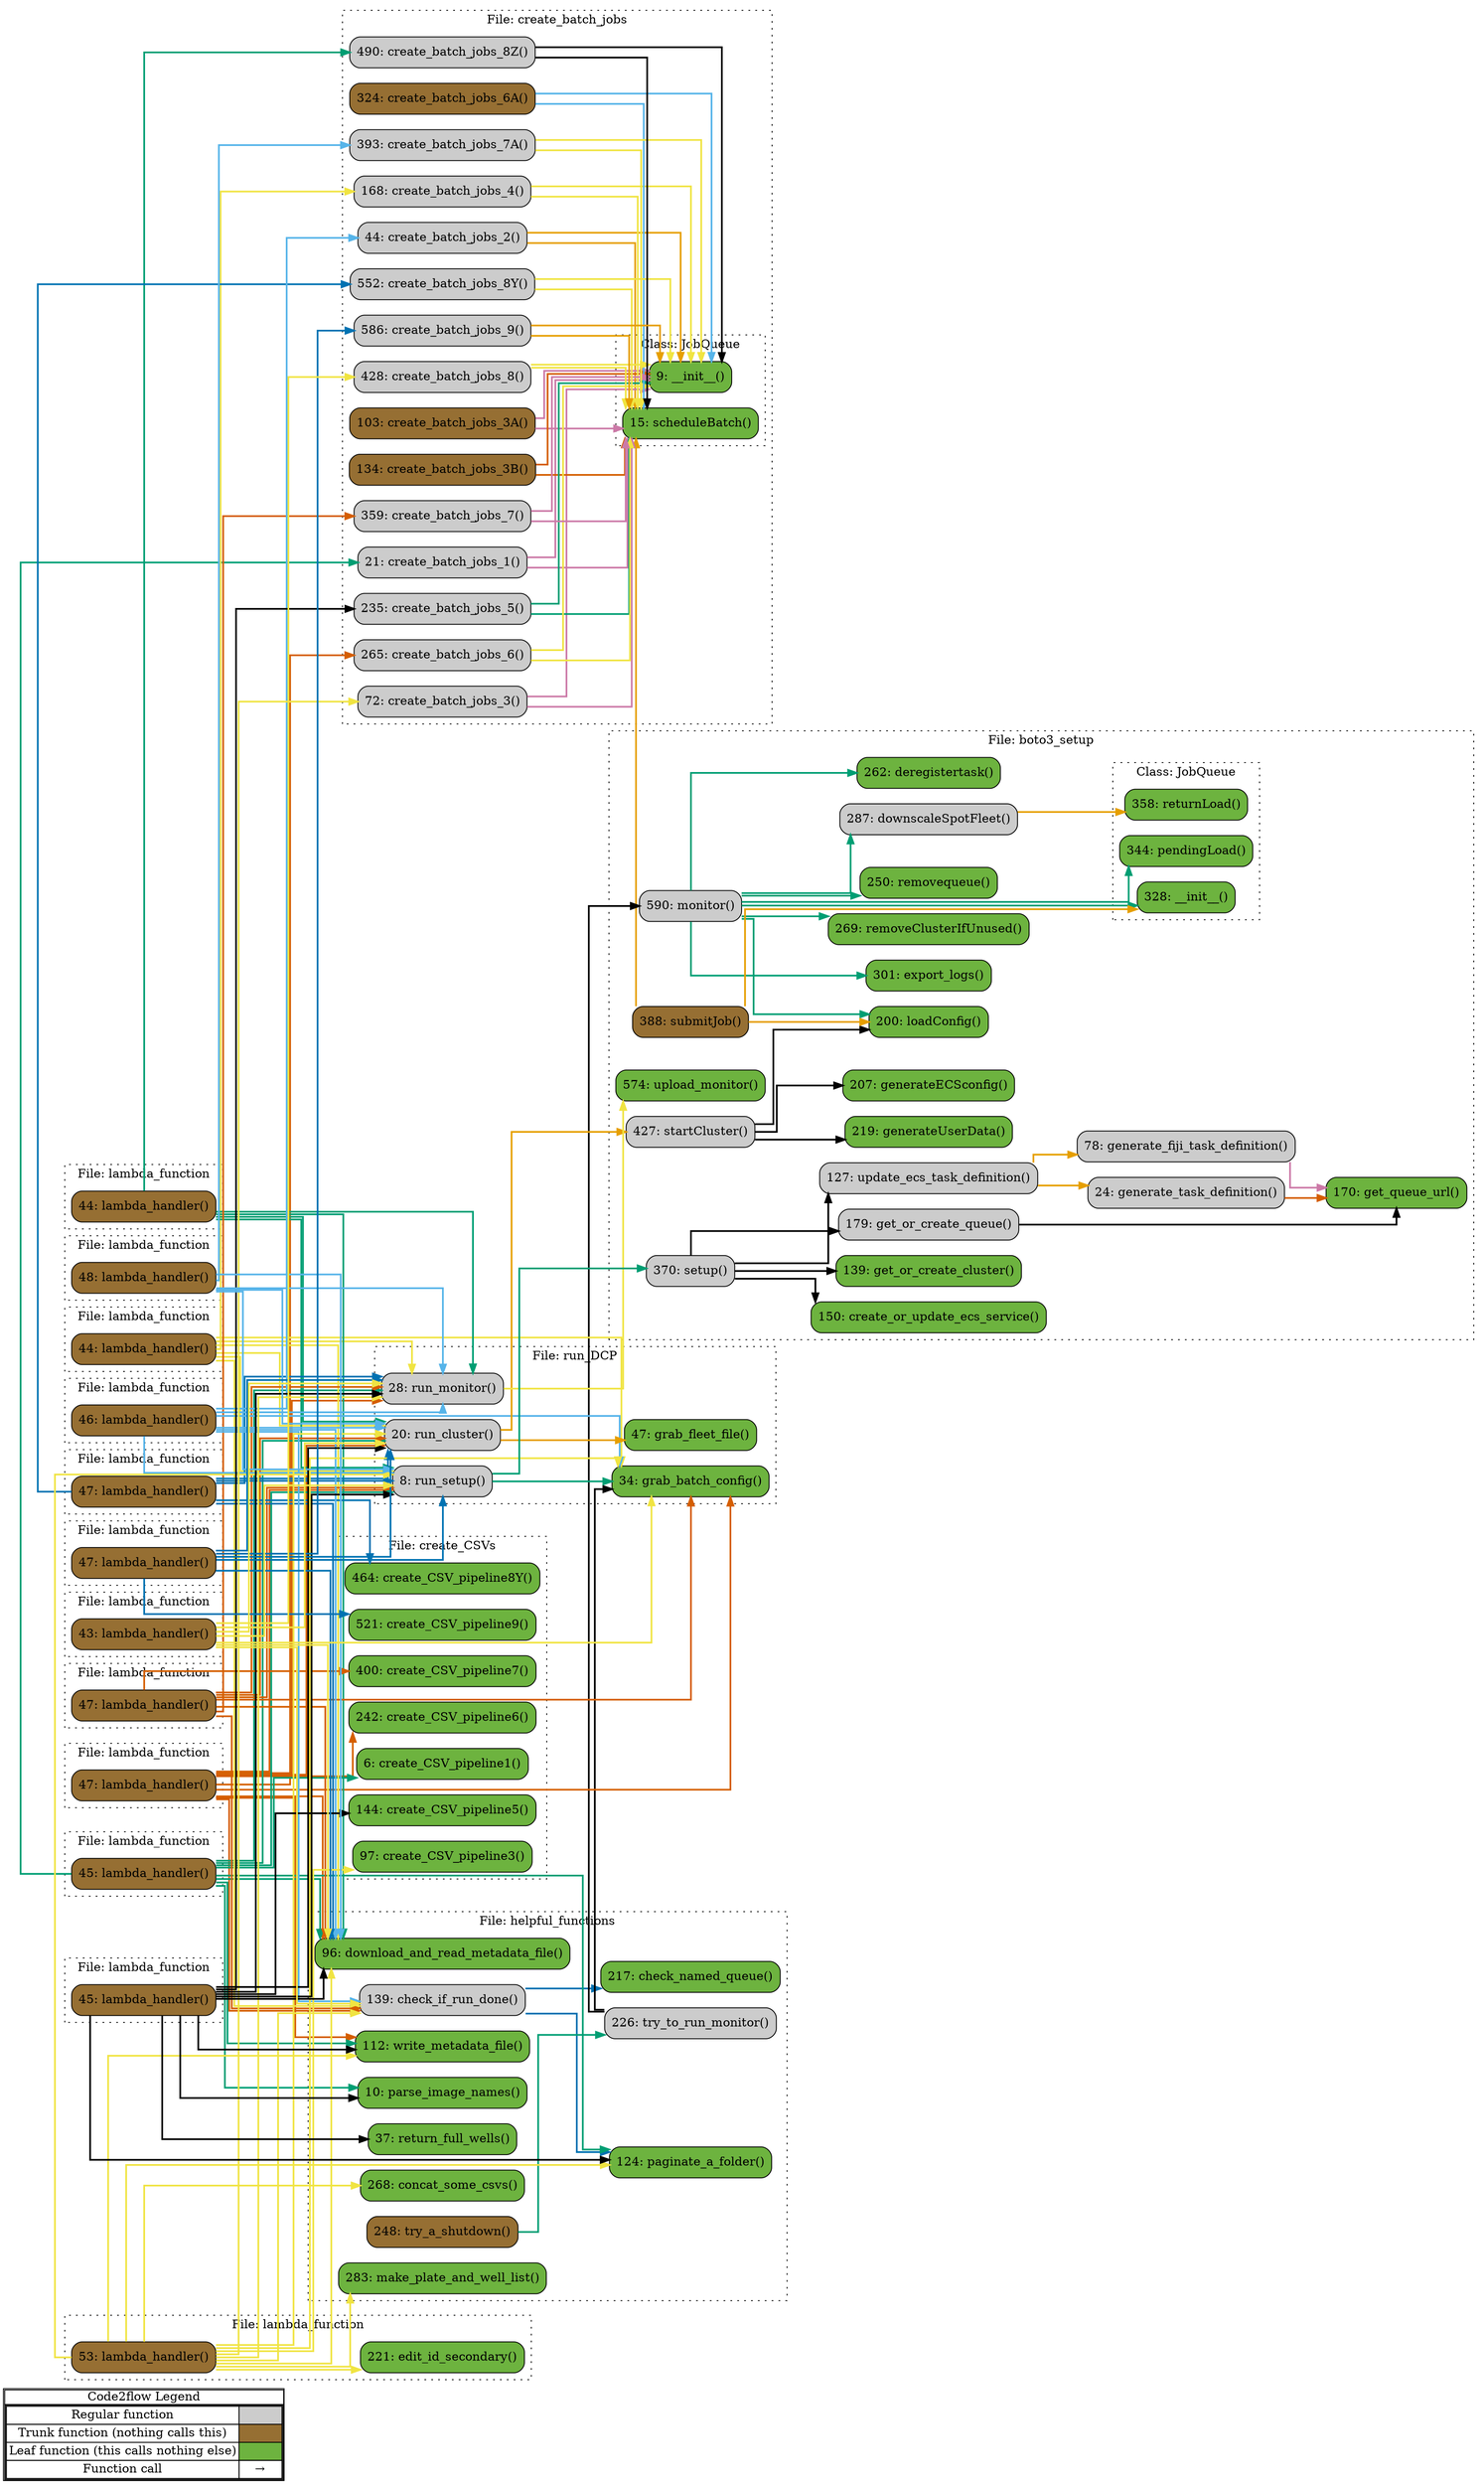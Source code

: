 digraph G {
concentrate=true;
splines="ortho";
rankdir="LR";
subgraph legend{
    rank = min;
    label = "legend";
    Legend [shape=none, margin=0, label = <
        <table cellspacing="0" cellpadding="0" border="1"><tr><td>Code2flow Legend</td></tr><tr><td>
        <table cellspacing="0">
        <tr><td>Regular function</td><td width="50px" bgcolor='#cccccc'></td></tr>
        <tr><td>Trunk function (nothing calls this)</td><td bgcolor='#966F33'></td></tr>
        <tr><td>Leaf function (this calls nothing else)</td><td bgcolor='#6db33f'></td></tr>
        <tr><td>Function call</td><td><font color='black'>&#8594;</font></td></tr>
        </table></td></tr></table>
        >];
}node_c065719c [label="328: __init__()" name="boto3_setup::JobQueue.__init__" shape="rect" style="rounded,filled" fillcolor="#6db33f" ];
node_b0287d2c [label="344: pendingLoad()" name="boto3_setup::JobQueue.pendingLoad" shape="rect" style="rounded,filled" fillcolor="#6db33f" ];
node_ca5d77e0 [label="358: returnLoad()" name="boto3_setup::JobQueue.returnLoad" shape="rect" style="rounded,filled" fillcolor="#6db33f" ];
node_726909f6 [label="150: create_or_update_ecs_service()" name="boto3_setup::create_or_update_ecs_service" shape="rect" style="rounded,filled" fillcolor="#6db33f" ];
node_bd7a23fd [label="262: deregistertask()" name="boto3_setup::deregistertask" shape="rect" style="rounded,filled" fillcolor="#6db33f" ];
node_0cb96a19 [label="287: downscaleSpotFleet()" name="boto3_setup::downscaleSpotFleet" shape="rect" style="rounded,filled" fillcolor="#cccccc" ];
node_dbb933e2 [label="301: export_logs()" name="boto3_setup::export_logs" shape="rect" style="rounded,filled" fillcolor="#6db33f" ];
node_93da5891 [label="207: generateECSconfig()" name="boto3_setup::generateECSconfig" shape="rect" style="rounded,filled" fillcolor="#6db33f" ];
node_68594bb0 [label="219: generateUserData()" name="boto3_setup::generateUserData" shape="rect" style="rounded,filled" fillcolor="#6db33f" ];
node_3338a417 [label="78: generate_fiji_task_definition()" name="boto3_setup::generate_fiji_task_definition" shape="rect" style="rounded,filled" fillcolor="#cccccc" ];
node_73c3166e [label="24: generate_task_definition()" name="boto3_setup::generate_task_definition" shape="rect" style="rounded,filled" fillcolor="#cccccc" ];
node_9785f695 [label="139: get_or_create_cluster()" name="boto3_setup::get_or_create_cluster" shape="rect" style="rounded,filled" fillcolor="#6db33f" ];
node_dbd047a8 [label="179: get_or_create_queue()" name="boto3_setup::get_or_create_queue" shape="rect" style="rounded,filled" fillcolor="#cccccc" ];
node_574bfb9c [label="170: get_queue_url()" name="boto3_setup::get_queue_url" shape="rect" style="rounded,filled" fillcolor="#6db33f" ];
node_9a31b3f1 [label="200: loadConfig()" name="boto3_setup::loadConfig" shape="rect" style="rounded,filled" fillcolor="#6db33f" ];
node_f6f03b3b [label="590: monitor()" name="boto3_setup::monitor" shape="rect" style="rounded,filled" fillcolor="#cccccc" ];
node_0c8d5c89 [label="269: removeClusterIfUnused()" name="boto3_setup::removeClusterIfUnused" shape="rect" style="rounded,filled" fillcolor="#6db33f" ];
node_1a7a12e1 [label="250: removequeue()" name="boto3_setup::removequeue" shape="rect" style="rounded,filled" fillcolor="#6db33f" ];
node_642743d8 [label="370: setup()" name="boto3_setup::setup" shape="rect" style="rounded,filled" fillcolor="#cccccc" ];
node_f55b2778 [label="427: startCluster()" name="boto3_setup::startCluster" shape="rect" style="rounded,filled" fillcolor="#cccccc" ];
node_0d1e0051 [label="388: submitJob()" name="boto3_setup::submitJob" shape="rect" style="rounded,filled" fillcolor="#966F33" ];
node_6b3567a9 [label="127: update_ecs_task_definition()" name="boto3_setup::update_ecs_task_definition" shape="rect" style="rounded,filled" fillcolor="#cccccc" ];
node_fb923978 [label="574: upload_monitor()" name="boto3_setup::upload_monitor" shape="rect" style="rounded,filled" fillcolor="#6db33f" ];
node_7b21374b [label="6: create_CSV_pipeline1()" name="create_CSVs::create_CSV_pipeline1" shape="rect" style="rounded,filled" fillcolor="#6db33f" ];
node_6b9d3bb3 [label="97: create_CSV_pipeline3()" name="create_CSVs::create_CSV_pipeline3" shape="rect" style="rounded,filled" fillcolor="#6db33f" ];
node_7bd08899 [label="144: create_CSV_pipeline5()" name="create_CSVs::create_CSV_pipeline5" shape="rect" style="rounded,filled" fillcolor="#6db33f" ];
node_c6512625 [label="242: create_CSV_pipeline6()" name="create_CSVs::create_CSV_pipeline6" shape="rect" style="rounded,filled" fillcolor="#6db33f" ];
node_86b69820 [label="400: create_CSV_pipeline7()" name="create_CSVs::create_CSV_pipeline7" shape="rect" style="rounded,filled" fillcolor="#6db33f" ];
node_3a4ed62c [label="464: create_CSV_pipeline8Y()" name="create_CSVs::create_CSV_pipeline8Y" shape="rect" style="rounded,filled" fillcolor="#6db33f" ];
node_624a6e5c [label="521: create_CSV_pipeline9()" name="create_CSVs::create_CSV_pipeline9" shape="rect" style="rounded,filled" fillcolor="#6db33f" ];
node_2b7673d1 [label="9: __init__()" name="create_batch_jobs::JobQueue.__init__" shape="rect" style="rounded,filled" fillcolor="#6db33f" ];
node_8133d187 [label="15: scheduleBatch()" name="create_batch_jobs::JobQueue.scheduleBatch" shape="rect" style="rounded,filled" fillcolor="#6db33f" ];
node_85e6568f [label="21: create_batch_jobs_1()" name="create_batch_jobs::create_batch_jobs_1" shape="rect" style="rounded,filled" fillcolor="#cccccc" ];
node_c8d77f51 [label="44: create_batch_jobs_2()" name="create_batch_jobs::create_batch_jobs_2" shape="rect" style="rounded,filled" fillcolor="#cccccc" ];
node_b3f97b2f [label="72: create_batch_jobs_3()" name="create_batch_jobs::create_batch_jobs_3" shape="rect" style="rounded,filled" fillcolor="#cccccc" ];
node_f59953d7 [label="103: create_batch_jobs_3A()" name="create_batch_jobs::create_batch_jobs_3A" shape="rect" style="rounded,filled" fillcolor="#966F33" ];
node_bda14816 [label="134: create_batch_jobs_3B()" name="create_batch_jobs::create_batch_jobs_3B" shape="rect" style="rounded,filled" fillcolor="#966F33" ];
node_85217824 [label="168: create_batch_jobs_4()" name="create_batch_jobs::create_batch_jobs_4" shape="rect" style="rounded,filled" fillcolor="#cccccc" ];
node_1271590b [label="235: create_batch_jobs_5()" name="create_batch_jobs::create_batch_jobs_5" shape="rect" style="rounded,filled" fillcolor="#cccccc" ];
node_8b158544 [label="265: create_batch_jobs_6()" name="create_batch_jobs::create_batch_jobs_6" shape="rect" style="rounded,filled" fillcolor="#cccccc" ];
node_351a749a [label="324: create_batch_jobs_6A()" name="create_batch_jobs::create_batch_jobs_6A" shape="rect" style="rounded,filled" fillcolor="#966F33" ];
node_2d509ef7 [label="359: create_batch_jobs_7()" name="create_batch_jobs::create_batch_jobs_7" shape="rect" style="rounded,filled" fillcolor="#cccccc" ];
node_4b22a45c [label="393: create_batch_jobs_7A()" name="create_batch_jobs::create_batch_jobs_7A" shape="rect" style="rounded,filled" fillcolor="#cccccc" ];
node_ae9937ac [label="428: create_batch_jobs_8()" name="create_batch_jobs::create_batch_jobs_8" shape="rect" style="rounded,filled" fillcolor="#cccccc" ];
node_bde5d00c [label="552: create_batch_jobs_8Y()" name="create_batch_jobs::create_batch_jobs_8Y" shape="rect" style="rounded,filled" fillcolor="#cccccc" ];
node_54f1d3a8 [label="490: create_batch_jobs_8Z()" name="create_batch_jobs::create_batch_jobs_8Z" shape="rect" style="rounded,filled" fillcolor="#cccccc" ];
node_52fd8c71 [label="586: create_batch_jobs_9()" name="create_batch_jobs::create_batch_jobs_9" shape="rect" style="rounded,filled" fillcolor="#cccccc" ];
node_ec5a4c05 [label="139: check_if_run_done()" name="helpful_functions::check_if_run_done" shape="rect" style="rounded,filled" fillcolor="#cccccc" ];
node_ea0c4f7e [label="217: check_named_queue()" name="helpful_functions::check_named_queue" shape="rect" style="rounded,filled" fillcolor="#6db33f" ];
node_30172755 [label="268: concat_some_csvs()" name="helpful_functions::concat_some_csvs" shape="rect" style="rounded,filled" fillcolor="#6db33f" ];
node_551544ea [label="96: download_and_read_metadata_file()" name="helpful_functions::download_and_read_metadata_file" shape="rect" style="rounded,filled" fillcolor="#6db33f" ];
node_6ff98ef9 [label="283: make_plate_and_well_list()" name="helpful_functions::make_plate_and_well_list" shape="rect" style="rounded,filled" fillcolor="#6db33f" ];
node_2577106b [label="124: paginate_a_folder()" name="helpful_functions::paginate_a_folder" shape="rect" style="rounded,filled" fillcolor="#6db33f" ];
node_3a2da7b6 [label="10: parse_image_names()" name="helpful_functions::parse_image_names" shape="rect" style="rounded,filled" fillcolor="#6db33f" ];
node_0cb14038 [label="37: return_full_wells()" name="helpful_functions::return_full_wells" shape="rect" style="rounded,filled" fillcolor="#6db33f" ];
node_2c7fcc13 [label="248: try_a_shutdown()" name="helpful_functions::try_a_shutdown" shape="rect" style="rounded,filled" fillcolor="#966F33" ];
node_f2046fd8 [label="226: try_to_run_monitor()" name="helpful_functions::try_to_run_monitor" shape="rect" style="rounded,filled" fillcolor="#cccccc" ];
node_7685f091 [label="112: write_metadata_file()" name="helpful_functions::write_metadata_file" shape="rect" style="rounded,filled" fillcolor="#6db33f" ];
node_9eafc575 [label="221: edit_id_secondary()" name="lambda_function::edit_id_secondary" shape="rect" style="rounded,filled" fillcolor="#6db33f" ];
node_2fad8846 [label="47: lambda_handler()" name="lambda_function::lambda_handler" shape="rect" style="rounded,filled" fillcolor="#966F33" ];
node_90493a43 [label="45: lambda_handler()" name="lambda_function::lambda_handler" shape="rect" style="rounded,filled" fillcolor="#966F33" ];
node_8f076cdc [label="44: lambda_handler()" name="lambda_function::lambda_handler" shape="rect" style="rounded,filled" fillcolor="#966F33" ];
node_2e8f18b3 [label="44: lambda_handler()" name="lambda_function::lambda_handler" shape="rect" style="rounded,filled" fillcolor="#966F33" ];
node_4cab319e [label="47: lambda_handler()" name="lambda_function::lambda_handler" shape="rect" style="rounded,filled" fillcolor="#966F33" ];
node_3dd14715 [label="47: lambda_handler()" name="lambda_function::lambda_handler" shape="rect" style="rounded,filled" fillcolor="#966F33" ];
node_7151ff62 [label="46: lambda_handler()" name="lambda_function::lambda_handler" shape="rect" style="rounded,filled" fillcolor="#966F33" ];
node_b26bd124 [label="53: lambda_handler()" name="lambda_function::lambda_handler" shape="rect" style="rounded,filled" fillcolor="#966F33" ];
node_b69b6b00 [label="45: lambda_handler()" name="lambda_function::lambda_handler" shape="rect" style="rounded,filled" fillcolor="#966F33" ];
node_994259da [label="48: lambda_handler()" name="lambda_function::lambda_handler" shape="rect" style="rounded,filled" fillcolor="#966F33" ];
node_a0334215 [label="47: lambda_handler()" name="lambda_function::lambda_handler" shape="rect" style="rounded,filled" fillcolor="#966F33" ];
node_41048014 [label="43: lambda_handler()" name="lambda_function::lambda_handler" shape="rect" style="rounded,filled" fillcolor="#966F33" ];
node_d1ded501 [label="34: grab_batch_config()" name="run_DCP::grab_batch_config" shape="rect" style="rounded,filled" fillcolor="#6db33f" ];
node_7a5e43a9 [label="47: grab_fleet_file()" name="run_DCP::grab_fleet_file" shape="rect" style="rounded,filled" fillcolor="#6db33f" ];
node_8f6113f1 [label="20: run_cluster()" name="run_DCP::run_cluster" shape="rect" style="rounded,filled" fillcolor="#cccccc" ];
node_e100d9bc [label="28: run_monitor()" name="run_DCP::run_monitor" shape="rect" style="rounded,filled" fillcolor="#cccccc" ];
node_897e3253 [label="8: run_setup()" name="run_DCP::run_setup" shape="rect" style="rounded,filled" fillcolor="#cccccc" ];
node_0cb96a19 -> node_ca5d77e0 [color="#E69F00" penwidth="2"];
node_3338a417 -> node_574bfb9c [color="#CC79A7" penwidth="2"];
node_73c3166e -> node_574bfb9c [color="#D55E00" penwidth="2"];
node_dbd047a8 -> node_574bfb9c [color="#000000" penwidth="2"];
node_f6f03b3b -> node_c065719c [color="#009E73" penwidth="2"];
node_f6f03b3b -> node_b0287d2c [color="#009E73" penwidth="2"];
node_f6f03b3b -> node_bd7a23fd [color="#009E73" penwidth="2"];
node_f6f03b3b -> node_0cb96a19 [color="#009E73" penwidth="2"];
node_f6f03b3b -> node_dbb933e2 [color="#009E73" penwidth="2"];
node_f6f03b3b -> node_dbb933e2 [color="#009E73" penwidth="2"];
node_f6f03b3b -> node_9a31b3f1 [color="#009E73" penwidth="2"];
node_f6f03b3b -> node_9a31b3f1 [color="#009E73" penwidth="2"];
node_f6f03b3b -> node_0c8d5c89 [color="#009E73" penwidth="2"];
node_f6f03b3b -> node_1a7a12e1 [color="#009E73" penwidth="2"];
node_642743d8 -> node_726909f6 [color="#000000" penwidth="2"];
node_642743d8 -> node_9785f695 [color="#000000" penwidth="2"];
node_642743d8 -> node_dbd047a8 [color="#000000" penwidth="2"];
node_642743d8 -> node_6b3567a9 [color="#000000" penwidth="2"];
node_f55b2778 -> node_93da5891 [color="#000000" penwidth="2"];
node_f55b2778 -> node_68594bb0 [color="#000000" penwidth="2"];
node_f55b2778 -> node_9a31b3f1 [color="#000000" penwidth="2"];
node_0d1e0051 -> node_c065719c [color="#E69F00" penwidth="2"];
node_0d1e0051 -> node_9a31b3f1 [color="#E69F00" penwidth="2"];
node_0d1e0051 -> node_8133d187 [color="#E69F00" penwidth="2"];
node_6b3567a9 -> node_3338a417 [color="#E69F00" penwidth="2"];
node_6b3567a9 -> node_73c3166e [color="#E69F00" penwidth="2"];
node_85e6568f -> node_2b7673d1 [color="#CC79A7" penwidth="2"];
node_85e6568f -> node_8133d187 [color="#CC79A7" penwidth="2"];
node_c8d77f51 -> node_2b7673d1 [color="#E69F00" penwidth="2"];
node_c8d77f51 -> node_8133d187 [color="#E69F00" penwidth="2"];
node_b3f97b2f -> node_2b7673d1 [color="#CC79A7" penwidth="2"];
node_b3f97b2f -> node_8133d187 [color="#CC79A7" penwidth="2"];
node_f59953d7 -> node_2b7673d1 [color="#CC79A7" penwidth="2"];
node_f59953d7 -> node_8133d187 [color="#CC79A7" penwidth="2"];
node_bda14816 -> node_2b7673d1 [color="#D55E00" penwidth="2"];
node_bda14816 -> node_8133d187 [color="#D55E00" penwidth="2"];
node_85217824 -> node_2b7673d1 [color="#F0E442" penwidth="2"];
node_85217824 -> node_8133d187 [color="#F0E442" penwidth="2"];
node_1271590b -> node_2b7673d1 [color="#009E73" penwidth="2"];
node_1271590b -> node_8133d187 [color="#009E73" penwidth="2"];
node_8b158544 -> node_2b7673d1 [color="#F0E442" penwidth="2"];
node_8b158544 -> node_8133d187 [color="#F0E442" penwidth="2"];
node_8b158544 -> node_8133d187 [color="#F0E442" penwidth="2"];
node_351a749a -> node_2b7673d1 [color="#56B4E9" penwidth="2"];
node_351a749a -> node_8133d187 [color="#56B4E9" penwidth="2"];
node_2d509ef7 -> node_2b7673d1 [color="#CC79A7" penwidth="2"];
node_2d509ef7 -> node_8133d187 [color="#CC79A7" penwidth="2"];
node_4b22a45c -> node_2b7673d1 [color="#F0E442" penwidth="2"];
node_4b22a45c -> node_8133d187 [color="#F0E442" penwidth="2"];
node_ae9937ac -> node_2b7673d1 [color="#F0E442" penwidth="2"];
node_ae9937ac -> node_8133d187 [color="#F0E442" penwidth="2"];
node_bde5d00c -> node_2b7673d1 [color="#F0E442" penwidth="2"];
node_bde5d00c -> node_8133d187 [color="#F0E442" penwidth="2"];
node_54f1d3a8 -> node_2b7673d1 [color="#000000" penwidth="2"];
node_54f1d3a8 -> node_8133d187 [color="#000000" penwidth="2"];
node_52fd8c71 -> node_2b7673d1 [color="#E69F00" penwidth="2"];
node_52fd8c71 -> node_8133d187 [color="#E69F00" penwidth="2"];
node_ec5a4c05 -> node_ea0c4f7e [color="#0072B2" penwidth="2"];
node_ec5a4c05 -> node_ea0c4f7e [color="#0072B2" penwidth="2"];
node_ec5a4c05 -> node_ea0c4f7e [color="#0072B2" penwidth="2"];
node_ec5a4c05 -> node_2577106b [color="#0072B2" penwidth="2"];
node_2c7fcc13 -> node_f2046fd8 [color="#009E73" penwidth="2"];
node_f2046fd8 -> node_f6f03b3b [color="#000000" penwidth="2"];
node_f2046fd8 -> node_d1ded501 [color="#000000" penwidth="2"];
node_90493a43 -> node_7b21374b [color="#009E73" penwidth="2"];
node_90493a43 -> node_85e6568f [color="#009E73" penwidth="2"];
node_90493a43 -> node_551544ea [color="#009E73" penwidth="2"];
node_90493a43 -> node_2577106b [color="#009E73" penwidth="2"];
node_90493a43 -> node_3a2da7b6 [color="#009E73" penwidth="2"];
node_90493a43 -> node_7685f091 [color="#009E73" penwidth="2"];
node_90493a43 -> node_8f6113f1 [color="#009E73" penwidth="2"];
node_90493a43 -> node_e100d9bc [color="#009E73" penwidth="2"];
node_90493a43 -> node_897e3253 [color="#009E73" penwidth="2"];
node_7151ff62 -> node_c8d77f51 [color="#56B4E9" penwidth="2"];
node_7151ff62 -> node_ec5a4c05 [color="#56B4E9" penwidth="2"];
node_7151ff62 -> node_551544ea [color="#56B4E9" penwidth="2"];
node_7151ff62 -> node_d1ded501 [color="#56B4E9" penwidth="2"];
node_7151ff62 -> node_8f6113f1 [color="#56B4E9" penwidth="2"];
node_7151ff62 -> node_e100d9bc [color="#56B4E9" penwidth="2"];
node_7151ff62 -> node_897e3253 [color="#56B4E9" penwidth="2"];
node_b26bd124 -> node_6b9d3bb3 [color="#F0E442" penwidth="2"];
node_b26bd124 -> node_b3f97b2f [color="#F0E442" penwidth="2"];
node_b26bd124 -> node_ec5a4c05 [color="#F0E442" penwidth="2"];
node_b26bd124 -> node_30172755 [color="#F0E442" penwidth="2"];
node_b26bd124 -> node_551544ea [color="#F0E442" penwidth="2"];
node_b26bd124 -> node_6ff98ef9 [color="#F0E442" penwidth="2"];
node_b26bd124 -> node_2577106b [color="#F0E442" penwidth="2"];
node_b26bd124 -> node_7685f091 [color="#F0E442" penwidth="2"];
node_b26bd124 -> node_9eafc575 [color="#F0E442" penwidth="2"];
node_b26bd124 -> node_d1ded501 [color="#F0E442" penwidth="2"];
node_b26bd124 -> node_8f6113f1 [color="#F0E442" penwidth="2"];
node_b26bd124 -> node_e100d9bc [color="#F0E442" penwidth="2"];
node_b26bd124 -> node_897e3253 [color="#F0E442" penwidth="2"];
node_8f076cdc -> node_85217824 [color="#F0E442" penwidth="2"];
node_8f076cdc -> node_ec5a4c05 [color="#F0E442" penwidth="2"];
node_8f076cdc -> node_551544ea [color="#F0E442" penwidth="2"];
node_8f076cdc -> node_d1ded501 [color="#F0E442" penwidth="2"];
node_8f076cdc -> node_8f6113f1 [color="#F0E442" penwidth="2"];
node_8f076cdc -> node_e100d9bc [color="#F0E442" penwidth="2"];
node_8f076cdc -> node_897e3253 [color="#F0E442" penwidth="2"];
node_b69b6b00 -> node_7bd08899 [color="#000000" penwidth="2"];
node_b69b6b00 -> node_1271590b [color="#000000" penwidth="2"];
node_b69b6b00 -> node_551544ea [color="#000000" penwidth="2"];
node_b69b6b00 -> node_2577106b [color="#000000" penwidth="2"];
node_b69b6b00 -> node_3a2da7b6 [color="#000000" penwidth="2"];
node_b69b6b00 -> node_0cb14038 [color="#000000" penwidth="2"];
node_b69b6b00 -> node_0cb14038 [color="#000000" penwidth="2"];
node_b69b6b00 -> node_7685f091 [color="#000000" penwidth="2"];
node_b69b6b00 -> node_8f6113f1 [color="#000000" penwidth="2"];
node_b69b6b00 -> node_e100d9bc [color="#000000" penwidth="2"];
node_b69b6b00 -> node_897e3253 [color="#000000" penwidth="2"];
node_2fad8846 -> node_c6512625 [color="#D55E00" penwidth="2"];
node_2fad8846 -> node_8b158544 [color="#D55E00" penwidth="2"];
node_2fad8846 -> node_ec5a4c05 [color="#D55E00" penwidth="2"];
node_2fad8846 -> node_551544ea [color="#D55E00" penwidth="2"];
node_2fad8846 -> node_7685f091 [color="#D55E00" penwidth="2"];
node_2fad8846 -> node_d1ded501 [color="#D55E00" penwidth="2"];
node_2fad8846 -> node_8f6113f1 [color="#D55E00" penwidth="2"];
node_2fad8846 -> node_e100d9bc [color="#D55E00" penwidth="2"];
node_2fad8846 -> node_897e3253 [color="#D55E00" penwidth="2"];
node_4cab319e -> node_86b69820 [color="#D55E00" penwidth="2"];
node_4cab319e -> node_2d509ef7 [color="#D55E00" penwidth="2"];
node_4cab319e -> node_ec5a4c05 [color="#D55E00" penwidth="2"];
node_4cab319e -> node_551544ea [color="#D55E00" penwidth="2"];
node_4cab319e -> node_d1ded501 [color="#D55E00" penwidth="2"];
node_4cab319e -> node_8f6113f1 [color="#D55E00" penwidth="2"];
node_4cab319e -> node_e100d9bc [color="#D55E00" penwidth="2"];
node_4cab319e -> node_897e3253 [color="#D55E00" penwidth="2"];
node_994259da -> node_4b22a45c [color="#56B4E9" penwidth="2"];
node_994259da -> node_551544ea [color="#56B4E9" penwidth="2"];
node_994259da -> node_8f6113f1 [color="#56B4E9" penwidth="2"];
node_994259da -> node_e100d9bc [color="#56B4E9" penwidth="2"];
node_994259da -> node_897e3253 [color="#56B4E9" penwidth="2"];
node_41048014 -> node_ae9937ac [color="#F0E442" penwidth="2"];
node_41048014 -> node_ec5a4c05 [color="#F0E442" penwidth="2"];
node_41048014 -> node_551544ea [color="#F0E442" penwidth="2"];
node_41048014 -> node_d1ded501 [color="#F0E442" penwidth="2"];
node_41048014 -> node_8f6113f1 [color="#F0E442" penwidth="2"];
node_41048014 -> node_e100d9bc [color="#F0E442" penwidth="2"];
node_41048014 -> node_897e3253 [color="#F0E442" penwidth="2"];
node_3dd14715 -> node_3a4ed62c [color="#0072B2" penwidth="2"];
node_3dd14715 -> node_bde5d00c [color="#0072B2" penwidth="2"];
node_3dd14715 -> node_551544ea [color="#0072B2" penwidth="2"];
node_3dd14715 -> node_8f6113f1 [color="#0072B2" penwidth="2"];
node_3dd14715 -> node_e100d9bc [color="#0072B2" penwidth="2"];
node_3dd14715 -> node_897e3253 [color="#0072B2" penwidth="2"];
node_2e8f18b3 -> node_54f1d3a8 [color="#009E73" penwidth="2"];
node_2e8f18b3 -> node_551544ea [color="#009E73" penwidth="2"];
node_2e8f18b3 -> node_8f6113f1 [color="#009E73" penwidth="2"];
node_2e8f18b3 -> node_e100d9bc [color="#009E73" penwidth="2"];
node_2e8f18b3 -> node_897e3253 [color="#009E73" penwidth="2"];
node_a0334215 -> node_624a6e5c [color="#0072B2" penwidth="2"];
node_a0334215 -> node_52fd8c71 [color="#0072B2" penwidth="2"];
node_a0334215 -> node_551544ea [color="#0072B2" penwidth="2"];
node_a0334215 -> node_8f6113f1 [color="#0072B2" penwidth="2"];
node_a0334215 -> node_e100d9bc [color="#0072B2" penwidth="2"];
node_a0334215 -> node_897e3253 [color="#0072B2" penwidth="2"];
node_8f6113f1 -> node_f55b2778 [color="#E69F00" penwidth="2"];
node_8f6113f1 -> node_7a5e43a9 [color="#E69F00" penwidth="2"];
node_e100d9bc -> node_fb923978 [color="#F0E442" penwidth="2"];
node_897e3253 -> node_642743d8 [color="#009E73" penwidth="2"];
node_897e3253 -> node_d1ded501 [color="#009E73" penwidth="2"];
subgraph cluster_f1a9119d {
    node_73c3166e node_3338a417 node_6b3567a9 node_9785f695 node_726909f6 node_574bfb9c node_dbd047a8 node_9a31b3f1 node_93da5891 node_68594bb0 node_1a7a12e1 node_bd7a23fd node_0c8d5c89 node_0cb96a19 node_dbb933e2 node_642743d8 node_0d1e0051 node_f55b2778 node_fb923978 node_f6f03b3b;
    label="File: boto3_setup";
    name="boto3_setup";
    style="filled";
    graph[style=dotted];
    subgraph cluster_ca6199a4 {
        node_c065719c node_b0287d2c node_ca5d77e0;
        label="Class: JobQueue";
        name="JobQueue";
        style="filled";
        graph[style=dotted];
    };
};
subgraph cluster_6b142946 {
    node_7b21374b node_6b9d3bb3 node_7bd08899 node_c6512625 node_86b69820 node_3a4ed62c node_624a6e5c;
    label="File: create_CSVs";
    name="create_CSVs";
    style="filled";
    graph[style=dotted];
};
subgraph cluster_00457ea0 {
    node_85e6568f node_c8d77f51 node_b3f97b2f node_f59953d7 node_bda14816 node_85217824 node_1271590b node_8b158544 node_351a749a node_2d509ef7 node_4b22a45c node_ae9937ac node_54f1d3a8 node_bde5d00c node_52fd8c71;
    label="File: create_batch_jobs";
    name="create_batch_jobs";
    style="filled";
    graph[style=dotted];
    subgraph cluster_18fa42fe {
        node_2b7673d1 node_8133d187;
        label="Class: JobQueue";
        name="JobQueue";
        style="filled";
        graph[style=dotted];
    };
};
subgraph cluster_9ef73641 {
    node_3a2da7b6 node_0cb14038 node_551544ea node_7685f091 node_2577106b node_ec5a4c05 node_ea0c4f7e node_f2046fd8 node_2c7fcc13 node_30172755 node_6ff98ef9;
    label="File: helpful_functions";
    name="helpful_functions";
    style="filled";
    graph[style=dotted];
};
subgraph cluster_91beefcf {
    node_90493a43;
    label="File: lambda_function";
    name="lambda_function";
    style="filled";
    graph[style=dotted];
};
subgraph cluster_ee9d5315 {
    node_7151ff62;
    label="File: lambda_function";
    name="lambda_function";
    style="filled";
    graph[style=dotted];
};
subgraph cluster_9b425b9a {
    node_b26bd124 node_9eafc575;
    label="File: lambda_function";
    name="lambda_function";
    style="filled";
    graph[style=dotted];
};
subgraph cluster_495046af {
    node_8f076cdc;
    label="File: lambda_function";
    name="lambda_function";
    style="filled";
    graph[style=dotted];
};
subgraph cluster_c309f21e {
    node_b69b6b00;
    label="File: lambda_function";
    name="lambda_function";
    style="filled";
    graph[style=dotted];
};
subgraph cluster_78c1d65d {
    node_2fad8846;
    label="File: lambda_function";
    name="lambda_function";
    style="filled";
    graph[style=dotted];
};
subgraph cluster_698b4b34 {
    node_4cab319e;
    label="File: lambda_function";
    name="lambda_function";
    style="filled";
    graph[style=dotted];
};
subgraph cluster_d5fa8443 {
    node_994259da;
    label="File: lambda_function";
    name="lambda_function";
    style="filled";
    graph[style=dotted];
};
subgraph cluster_36f7ab3c {
    node_41048014;
    label="File: lambda_function";
    name="lambda_function";
    style="filled";
    graph[style=dotted];
};
subgraph cluster_aa582f61 {
    node_3dd14715;
    label="File: lambda_function";
    name="lambda_function";
    style="filled";
    graph[style=dotted];
};
subgraph cluster_4e0be8d1 {
    node_2e8f18b3;
    label="File: lambda_function";
    name="lambda_function";
    style="filled";
    graph[style=dotted];
};
subgraph cluster_12614edb {
    node_a0334215;
    label="File: lambda_function";
    name="lambda_function";
    style="filled";
    graph[style=dotted];
};
subgraph cluster_5bc547c9 {
    node_897e3253 node_8f6113f1 node_e100d9bc node_d1ded501 node_7a5e43a9;
    label="File: run_DCP";
    name="run_DCP";
    style="filled";
    graph[style=dotted];
};
}
